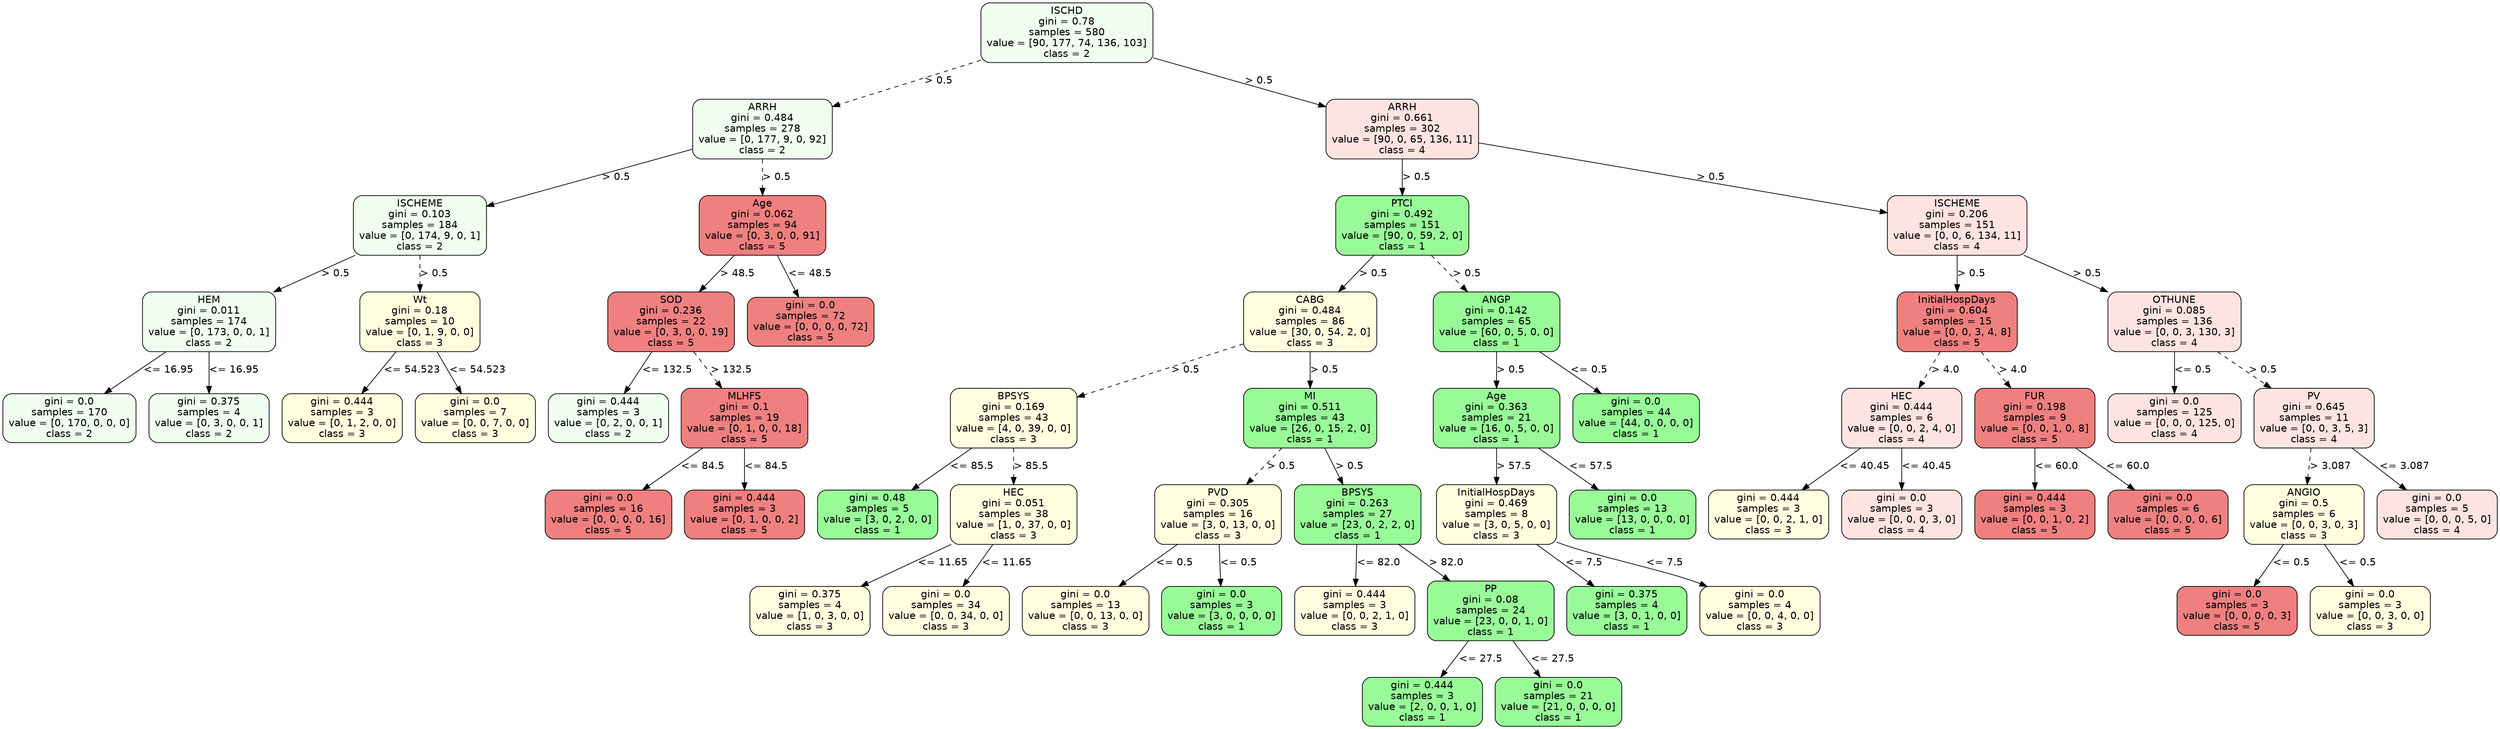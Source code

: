strict digraph Tree {
	graph [bb="0,0,2962.5,1006"];
	node [color=black,
		fontname=helvetica,
		label="\N",
		shape=box,
		style="filled, rounded"
	];
	edge [fontname=helvetica];
	0	[fillcolor=honeydew,
		height=1.1528,
		label="ISCHD\ngini = 0.78\nsamples = 580\nvalue = [90, 177, 74, 136, 103]\nclass = 2",
		pos="1246.5,964.5",
		width=2.7778];
	1	[fillcolor=honeydew,
		height=1.1528,
		label="ARRH\ngini = 0.484\nsamples = 278\nvalue = [0, 177, 9, 0, 92]\nclass = 2",
		pos="885.5,830.5",
		width=2.25];
	0 -> 1	[label="> 0.5",
		labelangle=45,
		labeldistance=2.5,
		lp="1093,897.5",
		op=">",
		param=0.5,
		pos="e,966.63,861.16 1146.4,926.91 1093.1,907.4 1028,883.6 976.15,864.64",
		style=dashed];
	16	[fillcolor=mistyrose,
		height=1.1528,
		label="ARRH\ngini = 0.661\nsamples = 302\nvalue = [90, 0, 65, 136, 11]\nclass = 4",
		pos="1658.5,830.5",
		width=2.4583];
	0 -> 16	[label="> 0.5",
		labelangle=-45,
		labeldistance=2.5,
		lp="1481,897.5",
		op=">",
		param=0.5,
		pos="e,1569.7,859.94 1346.8,931.38 1411.6,910.62 1495.5,883.72 1560,863.07",
		style=solid];
	2	[fillcolor=honeydew,
		height=1.1528,
		label="ISCHEME\ngini = 0.103\nsamples = 184\nvalue = [0, 174, 9, 0, 1]\nclass = 2",
		pos="494.5,696.5",
		width=2.1528];
	1 -> 2	[label="> 0.5",
		lp="718,763.5",
		op=">",
		param=0.5,
		pos="e,572.08,723.69 804.48,802.15 739.46,780.2 648.34,749.44 581.73,726.95",
		style=solid];
	9	[fillcolor=lightcoral,
		height=1.1528,
		label="Age\ngini = 0.062\nsamples = 94\nvalue = [0, 3, 0, 0, 91]\nclass = 5",
		pos="885.5,696.5",
		width=2.0417];
	1 -> 9	[label="> 0.5",
		lp="901,763.5",
		op=">",
		param=0.5,
		pos="e,885.5,738.27 885.5,788.82 885.5,776.02 885.5,761.73 885.5,748.32",
		style=dashed];
	3	[fillcolor=honeydew,
		height=1.1528,
		label="HEM\ngini = 0.011\nsamples = 174\nvalue = [0, 173, 0, 0, 1]\nclass = 2",
		pos="243.5,562.5",
		width=2.1528];
	2 -> 3	[label="> 0.5",
		lp="393,629.5",
		op=">",
		param=0.5,
		pos="e,320.8,604.15 417.49,655 389.79,640.43 358.37,623.91 329.92,608.95",
		style=solid];
	6	[fillcolor=lightyellow,
		height=1.1528,
		label="Wt\ngini = 0.18\nsamples = 10\nvalue = [0, 1, 9, 0, 0]\nclass = 3",
		pos="494.5,562.5",
		width=1.9444];
	2 -> 6	[label="> 0.5",
		lp="510,629.5",
		op=">",
		param=0.5,
		pos="e,494.5,604.27 494.5,654.82 494.5,642.02 494.5,627.73 494.5,614.32",
		style=dashed];
	4	[fillcolor=honeydew,
		height=0.94444,
		label="gini = 0.0\nsamples = 170\nvalue = [0, 170, 0, 0, 0]\nclass = 2",
		pos="77.5,428.5",
		width=2.1528];
	3 -> 4	[label="<= 16.95",
		lp="193,495.5",
		op="<=",
		param=16.95,
		pos="e,119.04,462.53 192.34,520.82 171.57,504.3 147.66,485.29 127.05,468.9",
		style=solid];
	5	[fillcolor=honeydew,
		height=0.94444,
		label="gini = 0.375\nsamples = 4\nvalue = [0, 3, 0, 0, 1]\nclass = 2",
		pos="243.5,428.5",
		width=1.9444];
	3 -> 5	[label="<= 16.95",
		lp="271,495.5",
		op="<=",
		param=16.95,
		pos="e,243.5,462.74 243.5,520.82 243.5,505.68 243.5,488.44 243.5,473.05",
		style=solid];
	7	[fillcolor=lightyellow,
		height=0.94444,
		label="gini = 0.444\nsamples = 3\nvalue = [0, 1, 2, 0, 0]\nclass = 3",
		pos="401.5,428.5",
		width=1.9444];
	6 -> 7	[label="<= 54.523",
		lp="482.5,495.5",
		op="<=",
		param=54.523,
		pos="e,424.92,462.74 465.84,520.82 454.76,505.1 442.09,487.11 430.94,471.29",
		style=solid];
	8	[fillcolor=lightyellow,
		height=0.94444,
		label="gini = 0.0\nsamples = 7\nvalue = [0, 0, 7, 0, 0]\nclass = 3",
		pos="559.5,428.5",
		width=1.9444];
	6 -> 8	[label="<= 54.523",
		lp="560.5,495.5",
		op="<=",
		param=54.523,
		pos="e,543.13,462.74 514.53,520.82 522.2,505.24 530.97,487.45 538.71,471.73",
		style=solid];
	10	[fillcolor=lightcoral,
		height=1.1528,
		label="SOD\ngini = 0.236\nsamples = 22\nvalue = [0, 3, 0, 0, 19]\nclass = 5",
		pos="777.5,562.5",
		width=2.0417];
	9 -> 10	[label="> 48.5",
		lp="855,629.5",
		op=">",
		param=48.5,
		pos="e,810.86,604.27 852.22,654.82 841.23,641.39 828.9,626.32 817.47,612.35",
		style=solid];
	15	[fillcolor=lightcoral,
		height=0.94444,
		label="gini = 0.0\nsamples = 72\nvalue = [0, 0, 0, 0, 72]\nclass = 5",
		pos="942.5,562.5",
		width=2.0417];
	9 -> 15	[label="<= 48.5",
		lp="940,629.5",
		op="<=",
		param=48.5,
		pos="e,928.14,596.74 903.07,654.82 909.73,639.39 917.33,621.78 924.08,606.17",
		style=solid];
	11	[fillcolor=honeydew,
		height=0.94444,
		label="gini = 0.444\nsamples = 3\nvalue = [0, 2, 0, 0, 1]\nclass = 2",
		pos="717.5,428.5",
		width=1.9444];
	10 -> 11	[label="<= 132.5",
		lp="777,495.5",
		op="<=",
		param=132.5,
		pos="e,732.61,462.74 759.01,520.82 751.99,505.39 743.99,487.78 736.89,472.17",
		style=solid];
	12	[fillcolor=lightcoral,
		height=1.1528,
		label="MLHFS\ngini = 0.1\nsamples = 19\nvalue = [0, 1, 0, 0, 18]\nclass = 5",
		pos="879.5,428.5",
		width=2.0417];
	10 -> 12	[label="> 132.5",
		lp="855.5,495.5",
		op=">",
		param=132.5,
		pos="e,847.99,470.27 808.94,520.82 819.31,507.39 830.96,492.32 841.75,478.35",
		style=dashed];
	13	[fillcolor=lightcoral,
		height=0.94444,
		label="gini = 0.0\nsamples = 16\nvalue = [0, 0, 0, 0, 16]\nclass = 5",
		pos="717.5,294.5",
		width=2.0417];
	12 -> 13	[label="<= 84.5",
		lp="827,361.5",
		op="<=",
		param=84.5,
		pos="e,758.04,328.53 829.57,386.82 809.3,370.3 785.97,351.29 765.86,334.9",
		style=solid];
	14	[fillcolor=lightcoral,
		height=0.94444,
		label="gini = 0.444\nsamples = 3\nvalue = [0, 1, 0, 0, 2]\nclass = 5",
		pos="879.5,294.5",
		width=1.9444];
	12 -> 14	[label="<= 84.5",
		lp="903,361.5",
		op="<=",
		param=84.5,
		pos="e,879.5,328.74 879.5,386.82 879.5,371.68 879.5,354.44 879.5,339.05",
		style=solid];
	17	[fillcolor=palegreen,
		height=1.1528,
		label="PTCI\ngini = 0.492\nsamples = 151\nvalue = [90, 0, 59, 2, 0]\nclass = 1",
		pos="1658.5,696.5",
		width=2.1528];
	16 -> 17	[label="> 0.5",
		lp="1674,763.5",
		op=">",
		param=0.5,
		pos="e,1658.5,738.27 1658.5,788.82 1658.5,776.02 1658.5,761.73 1658.5,748.32",
		style=solid];
	40	[fillcolor=mistyrose,
		height=1.1528,
		label="ISCHEME\ngini = 0.206\nsamples = 151\nvalue = [0, 0, 6, 134, 11]\nclass = 4",
		pos="2318.5,696.5",
		width=2.25];
	16 -> 40	[label="> 0.5",
		lp="2024,763.5",
		op=">",
		param=0.5,
		pos="e,2237.3,713.75 1747.2,811.77 1872.5,786.69 2100.4,741.12 2227.2,715.76",
		style=solid];
	18	[fillcolor=lightyellow,
		height=1.1528,
		label="CABG\ngini = 0.484\nsamples = 86\nvalue = [30, 0, 54, 2, 0]\nclass = 3",
		pos="1548.5,562.5",
		width=2.1528];
	17 -> 18	[label="> 0.5",
		lp="1623,629.5",
		op=">",
		param=0.5,
		pos="e,1582.5,604.27 1624.6,654.82 1613.3,641.27 1600.6,626.04 1588.9,611.96",
		style=solid];
	33	[fillcolor=palegreen,
		height=1.1528,
		label="ANGP\ngini = 0.142\nsamples = 65\nvalue = [60, 0, 5, 0, 0]\nclass = 1",
		pos="1770.5,562.5",
		width=2.0417];
	17 -> 33	[label="> 0.5",
		lp="1734,629.5",
		op=">",
		param=0.5,
		pos="e,1735.9,604.27 1693,654.82 1704.5,641.27 1717.4,626.04 1729.4,611.96",
		style=dashed];
	19	[fillcolor=lightyellow,
		height=1.1528,
		label="BPSYS\ngini = 0.169\nsamples = 43\nvalue = [4, 0, 39, 0, 0]\nclass = 3",
		pos="1199.5,428.5",
		width=2.0417];
	18 -> 19	[label="> 0.5",
		lp="1400,495.5",
		op=">",
		param=0.5,
		pos="e,1273.3,457.4 1470.6,532.04 1414.9,510.96 1339.9,482.61 1283,461.07",
		style=dashed];
	24	[fillcolor=palegreen,
		height=1.1528,
		label="MI\ngini = 0.511\nsamples = 43\nvalue = [26, 0, 15, 2, 0]\nclass = 1",
		pos="1548.5,428.5",
		width=2.1528];
	18 -> 24	[label="> 0.5",
		lp="1564,495.5",
		op=">",
		param=0.5,
		pos="e,1548.5,470.27 1548.5,520.82 1548.5,508.02 1548.5,493.73 1548.5,480.32",
		style=solid];
	20	[fillcolor=palegreen,
		height=0.94444,
		label="gini = 0.48\nsamples = 5\nvalue = [3, 0, 2, 0, 0]\nclass = 1",
		pos="1037.5,294.5",
		width=1.9444];
	19 -> 20	[label="<= 85.5",
		lp="1147,361.5",
		op="<=",
		param=85.5,
		pos="e,1078,328.53 1149.6,386.82 1129.3,370.3 1106,351.29 1085.9,334.9",
		style=solid];
	21	[fillcolor=lightyellow,
		height=1.1528,
		label="HEC\ngini = 0.051\nsamples = 38\nvalue = [1, 0, 37, 0, 0]\nclass = 3",
		pos="1199.5,294.5",
		width=2.0417];
	19 -> 21	[label="> 85.5",
		lp="1219,361.5",
		op=">",
		param=85.5,
		pos="e,1199.5,336.27 1199.5,386.82 1199.5,374.02 1199.5,359.73 1199.5,346.32",
		style=dashed];
	22	[fillcolor=lightyellow,
		height=0.94444,
		label="gini = 0.375\nsamples = 4\nvalue = [1, 0, 3, 0, 0]\nclass = 3",
		pos="956.5,160.5",
		width=1.9444];
	21 -> 22	[label="<= 11.65",
		lp="1113,227.5",
		op="<=",
		param=11.65,
		pos="e,1017.6,194.67 1125.9,253.54 1094.4,236.41 1057.7,216.5 1026.6,199.58",
		style=solid];
	23	[fillcolor=lightyellow,
		height=0.94444,
		label="gini = 0.0\nsamples = 34\nvalue = [0, 0, 34, 0, 0]\nclass = 3",
		pos="1118.5,160.5",
		width=2.0417];
	21 -> 23	[label="<= 11.65",
		lp="1189,227.5",
		op="<=",
		param=11.65,
		pos="e,1138.9,194.74 1174.5,252.82 1164.9,237.1 1153.9,219.11 1144.1,203.29",
		style=solid];
	25	[fillcolor=lightyellow,
		height=1.1528,
		label="PVD\ngini = 0.305\nsamples = 16\nvalue = [3, 0, 13, 0, 0]\nclass = 3",
		pos="1441.5,294.5",
		width=2.0417];
	24 -> 25	[label="> 0.5",
		lp="1514,361.5",
		op=">",
		param=0.5,
		pos="e,1474.6,336.27 1515.5,386.82 1504.6,373.39 1492.4,358.32 1481.1,344.35",
		style=dashed];
	28	[fillcolor=palegreen,
		height=1.1528,
		label="BPSYS\ngini = 0.263\nsamples = 27\nvalue = [23, 0, 2, 2, 0]\nclass = 1",
		pos="1606.5,294.5",
		width=2.0417];
	24 -> 28	[label="> 0.5",
		lp="1595,361.5",
		op=">",
		param=0.5,
		pos="e,1588.6,336.27 1566.4,386.82 1572.1,373.77 1578.5,359.17 1584.5,345.53",
		style=solid];
	26	[fillcolor=lightyellow,
		height=0.94444,
		label="gini = 0.0\nsamples = 13\nvalue = [0, 0, 13, 0, 0]\nclass = 3",
		pos="1283.5,160.5",
		width=2.0417];
	25 -> 26	[label="<= 0.5",
		lp="1387.5,227.5",
		op="<=",
		param=0.5,
		pos="e,1323,194.53 1392.8,252.82 1373.1,236.37 1350.5,217.46 1330.9,201.12",
		style=solid];
	27	[fillcolor=palegreen,
		height=0.94444,
		label="gini = 0.0\nsamples = 3\nvalue = [3, 0, 0, 0, 0]\nclass = 1",
		pos="1445.5,160.5",
		width=1.9444];
	25 -> 27	[label="<= 0.5",
		lp="1464.5,227.5",
		op="<=",
		param=0.5,
		pos="e,1444.5,194.74 1442.7,252.82 1443.2,237.68 1443.7,220.44 1444.2,205.05",
		style=solid];
	29	[fillcolor=lightyellow,
		height=0.94444,
		label="gini = 0.444\nsamples = 3\nvalue = [0, 0, 2, 1, 0]\nclass = 3",
		pos="1603.5,160.5",
		width=1.9444];
	28 -> 29	[label="<= 82.0",
		lp="1629,227.5",
		op="<=",
		param=82.0,
		pos="e,1604.3,194.74 1605.6,252.82 1605.2,237.68 1604.8,220.44 1604.5,205.05",
		style=solid];
	30	[fillcolor=palegreen,
		height=1.1528,
		label="PP\ngini = 0.08\nsamples = 24\nvalue = [23, 0, 0, 1, 0]\nclass = 1",
		pos="1765.5,160.5",
		width=2.0417];
	28 -> 30	[label="> 82.0",
		lp="1711,227.5",
		op=">",
		param=82.0,
		pos="e,1716.7,202.05 1655.5,252.82 1672.4,238.83 1691.4,223.04 1708.8,208.59",
		style=solid];
	31	[fillcolor=palegreen,
		height=0.94444,
		label="gini = 0.444\nsamples = 3\nvalue = [2, 0, 0, 1, 0]\nclass = 1",
		pos="1684.5,34",
		width=1.9444];
	30 -> 31	[label="<= 27.5",
		lp="1751,93.5",
		op="<=",
		param=27.5,
		pos="e,1706.2,68.379 1739,118.73 1730.3,105.35 1720.6,90.465 1711.8,76.995",
		style=solid];
	32	[fillcolor=palegreen,
		height=0.94444,
		label="gini = 0.0\nsamples = 21\nvalue = [21, 0, 0, 0, 0]\nclass = 1",
		pos="1846.5,34",
		width=2.0417];
	30 -> 32	[label="<= 27.5",
		lp="1837,93.5",
		op="<=",
		param=27.5,
		pos="e,1824.8,68.379 1792,118.73 1800.7,105.35 1810.4,90.465 1819.2,76.995",
		style=solid];
	34	[fillcolor=palegreen,
		height=1.1528,
		label="Age\ngini = 0.363\nsamples = 21\nvalue = [16, 0, 5, 0, 0]\nclass = 1",
		pos="1770.5,428.5",
		width=2.0417];
	33 -> 34	[label="> 0.5",
		lp="1786,495.5",
		op=">",
		param=0.5,
		pos="e,1770.5,470.27 1770.5,520.82 1770.5,508.02 1770.5,493.73 1770.5,480.32",
		style=solid];
	39	[fillcolor=palegreen,
		height=0.94444,
		label="gini = 0.0\nsamples = 44\nvalue = [44, 0, 0, 0, 0]\nclass = 1",
		pos="1935.5,428.5",
		width=2.0417];
	33 -> 39	[label="<= 0.5",
		lp="1878.5,495.5",
		op="<=",
		param=0.5,
		pos="e,1894.2,462.53 1821.4,520.82 1842,504.3 1865.8,485.29 1886.2,468.9",
		style=solid];
	35	[fillcolor=lightyellow,
		height=1.1528,
		label="InitialHospDays\ngini = 0.469\nsamples = 8\nvalue = [3, 0, 5, 0, 0]\nclass = 3",
		pos="1770.5,294.5",
		width=1.9444];
	34 -> 35	[label="> 57.5",
		lp="1790,361.5",
		op=">",
		param=57.5,
		pos="e,1770.5,336.27 1770.5,386.82 1770.5,374.02 1770.5,359.73 1770.5,346.32",
		style=solid];
	38	[fillcolor=palegreen,
		height=0.94444,
		label="gini = 0.0\nsamples = 13\nvalue = [13, 0, 0, 0, 0]\nclass = 1",
		pos="1932.5,294.5",
		width=2.0417];
	34 -> 38	[label="<= 57.5",
		lp="1880,361.5",
		op="<=",
		param=57.5,
		pos="e,1892,328.53 1820.4,386.82 1840.7,370.3 1864,351.29 1884.1,334.9",
		style=solid];
	36	[fillcolor=palegreen,
		height=0.94444,
		label="gini = 0.375\nsamples = 4\nvalue = [3, 0, 1, 0, 0]\nclass = 1",
		pos="1927.5,160.5",
		width=1.9444];
	35 -> 36	[label="<= 7.5",
		lp="1874.5,227.5",
		op="<=",
		param=7.5,
		pos="e,1888.2,194.53 1818.9,252.82 1838.4,236.37 1860.9,217.46 1880.4,201.12",
		style=solid];
	37	[fillcolor=lightyellow,
		height=0.94444,
		label="gini = 0.0\nsamples = 4\nvalue = [0, 0, 4, 0, 0]\nclass = 3",
		pos="2085.5,160.5",
		width=1.9444];
	35 -> 37	[label="<= 7.5",
		lp="1976.5,227.5",
		op="<=",
		param=7.5,
		pos="e,2023,194.7 1840.9,256.72 1843.8,255.43 1846.7,254.18 1849.5,253 1917.2,224.84 1938.8,230.16 2006.5,202 2008.9,201.02 2011.3,199.99 \
2013.7,198.93",
		style=solid];
	41	[fillcolor=lightcoral,
		height=1.1528,
		label="InitialHospDays\ngini = 0.604\nsamples = 15\nvalue = [0, 0, 3, 4, 8]\nclass = 5",
		pos="2318.5,562.5",
		width=1.9444];
	40 -> 41	[label="> 0.5",
		lp="2334,629.5",
		op=">",
		param=0.5,
		pos="e,2318.5,604.27 2318.5,654.82 2318.5,642.02 2318.5,627.73 2318.5,614.32",
		style=solid];
	48	[fillcolor=mistyrose,
		height=1.1528,
		label="OTHUNE\ngini = 0.085\nsamples = 136\nvalue = [0, 0, 3, 130, 3]\nclass = 4",
		pos="2576.5,562.5",
		width=2.1528];
	40 -> 48	[label="> 0.5",
		lp="2471,629.5",
		op=">",
		param=0.5,
		pos="e,2498.8,603.24 2397.7,655 2426.8,640.09 2459.9,623.14 2489.7,607.91",
		style=solid];
	42	[fillcolor=mistyrose,
		height=1.1528,
		label="HEC\ngini = 0.444\nsamples = 6\nvalue = [0, 0, 2, 4, 0]\nclass = 4",
		pos="2252.5,428.5",
		width=1.9444];
	41 -> 42	[label="> 4.0",
		lp="2303,495.5",
		op=">",
		param=4.0,
		pos="e,2272.9,470.27 2298.2,520.82 2291.6,507.77 2284.3,493.17 2277.5,479.53",
		style=dashed];
	45	[fillcolor=lightcoral,
		height=1.1528,
		label="FUR\ngini = 0.198\nsamples = 9\nvalue = [0, 0, 1, 0, 8]\nclass = 5",
		pos="2410.5,428.5",
		width=1.9444];
	41 -> 45	[label="> 4.0",
		lp="2383,495.5",
		op=">",
		param=4.0,
		pos="e,2382.1,470.27 2346.9,520.82 2356.1,507.52 2366.5,492.6 2376.2,478.74",
		style=dashed];
	43	[fillcolor=lightyellow,
		height=0.94444,
		label="gini = 0.444\nsamples = 3\nvalue = [0, 0, 2, 1, 0]\nclass = 3",
		pos="2094.5,294.5",
		width=1.9444];
	42 -> 43	[label="<= 40.45",
		lp="2206,361.5",
		op="<=",
		param=40.45,
		pos="e,2134,328.53 2203.8,386.82 2184.1,370.37 2161.5,351.46 2141.9,335.12",
		style=solid];
	44	[fillcolor=mistyrose,
		height=0.94444,
		label="gini = 0.0\nsamples = 3\nvalue = [0, 0, 0, 3, 0]\nclass = 4",
		pos="2252.5,294.5",
		width=1.9444];
	42 -> 44	[label="<= 40.45",
		lp="2280,361.5",
		op="<=",
		param=40.45,
		pos="e,2252.5,328.74 2252.5,386.82 2252.5,371.68 2252.5,354.44 2252.5,339.05",
		style=solid];
	46	[fillcolor=lightcoral,
		height=0.94444,
		label="gini = 0.444\nsamples = 3\nvalue = [0, 0, 1, 0, 2]\nclass = 5",
		pos="2410.5,294.5",
		width=1.9444];
	45 -> 46	[label="<= 60.0",
		lp="2434,361.5",
		op="<=",
		param=60.0,
		pos="e,2410.5,328.74 2410.5,386.82 2410.5,371.68 2410.5,354.44 2410.5,339.05",
		style=solid];
	47	[fillcolor=lightcoral,
		height=0.94444,
		label="gini = 0.0\nsamples = 6\nvalue = [0, 0, 0, 0, 6]\nclass = 5",
		pos="2568.5,294.5",
		width=1.9444];
	45 -> 47	[label="<= 60.0",
		lp="2518,361.5",
		op="<=",
		param=60.0,
		pos="e,2529,328.53 2459.2,386.82 2478.9,370.37 2501.5,351.46 2521.1,335.12",
		style=solid];
	49	[fillcolor=mistyrose,
		height=0.94444,
		label="gini = 0.0\nsamples = 125\nvalue = [0, 0, 0, 125, 0]\nclass = 4",
		pos="2576.5,428.5",
		width=2.1528];
	48 -> 49	[label="<= 0.5",
		lp="2596.5,495.5",
		op="<=",
		param=0.5,
		pos="e,2576.5,462.74 2576.5,520.82 2576.5,505.68 2576.5,488.44 2576.5,473.05",
		style=solid];
	50	[fillcolor=mistyrose,
		height=1.1528,
		label="PV\ngini = 0.645\nsamples = 11\nvalue = [0, 0, 3, 5, 3]\nclass = 4",
		pos="2742.5,428.5",
		width=1.9444];
	48 -> 50	[label="> 0.5",
		lp="2680,495.5",
		op=">",
		param=0.5,
		pos="e,2691.5,470.05 2627.7,520.82 2645.3,506.83 2665.1,491.04 2683.3,476.59",
		style=dashed];
	51	[fillcolor=lightyellow,
		height=1.1528,
		label="ANGIO\ngini = 0.5\nsamples = 6\nvalue = [0, 0, 3, 0, 3]\nclass = 3",
		pos="2734.5,294.5",
		width=1.9444];
	50 -> 51	[label="> 3.087",
		lp="2762.5,361.5",
		op=">",
		param=3.087,
		pos="e,2737,336.27 2740,386.82 2739.3,374.02 2738.4,359.73 2737.6,346.32",
		style=dashed];
	54	[fillcolor=mistyrose,
		height=0.94444,
		label="gini = 0.0\nsamples = 5\nvalue = [0, 0, 0, 5, 0]\nclass = 4",
		pos="2892.5,294.5",
		width=1.9444];
	50 -> 54	[label="<= 3.087",
		lp="2850,361.5",
		op="<=",
		param=3.087,
		pos="e,2854.7,328.74 2788.7,386.82 2807.3,370.51 2828.5,351.78 2847,335.54",
		style=solid];
	52	[fillcolor=lightcoral,
		height=0.94444,
		label="gini = 0.0\nsamples = 3\nvalue = [0, 0, 0, 0, 3]\nclass = 5",
		pos="2655.5,160.5",
		width=1.9444];
	51 -> 52	[label="<= 0.5",
		lp="2717.5,227.5",
		op="<=",
		param=0.5,
		pos="e,2675.4,194.74 2710.2,252.82 2700.8,237.24 2690.2,219.45 2680.8,203.73",
		style=solid];
	53	[fillcolor=lightyellow,
		height=0.94444,
		label="gini = 0.0\nsamples = 3\nvalue = [0, 0, 3, 0, 0]\nclass = 3",
		pos="2813.5,160.5",
		width=1.9444];
	51 -> 53	[label="<= 0.5",
		lp="2796.5,227.5",
		op="<=",
		param=0.5,
		pos="e,2793.6,194.74 2758.8,252.82 2768.2,237.24 2778.8,219.45 2788.2,203.73",
		style=solid];
}
